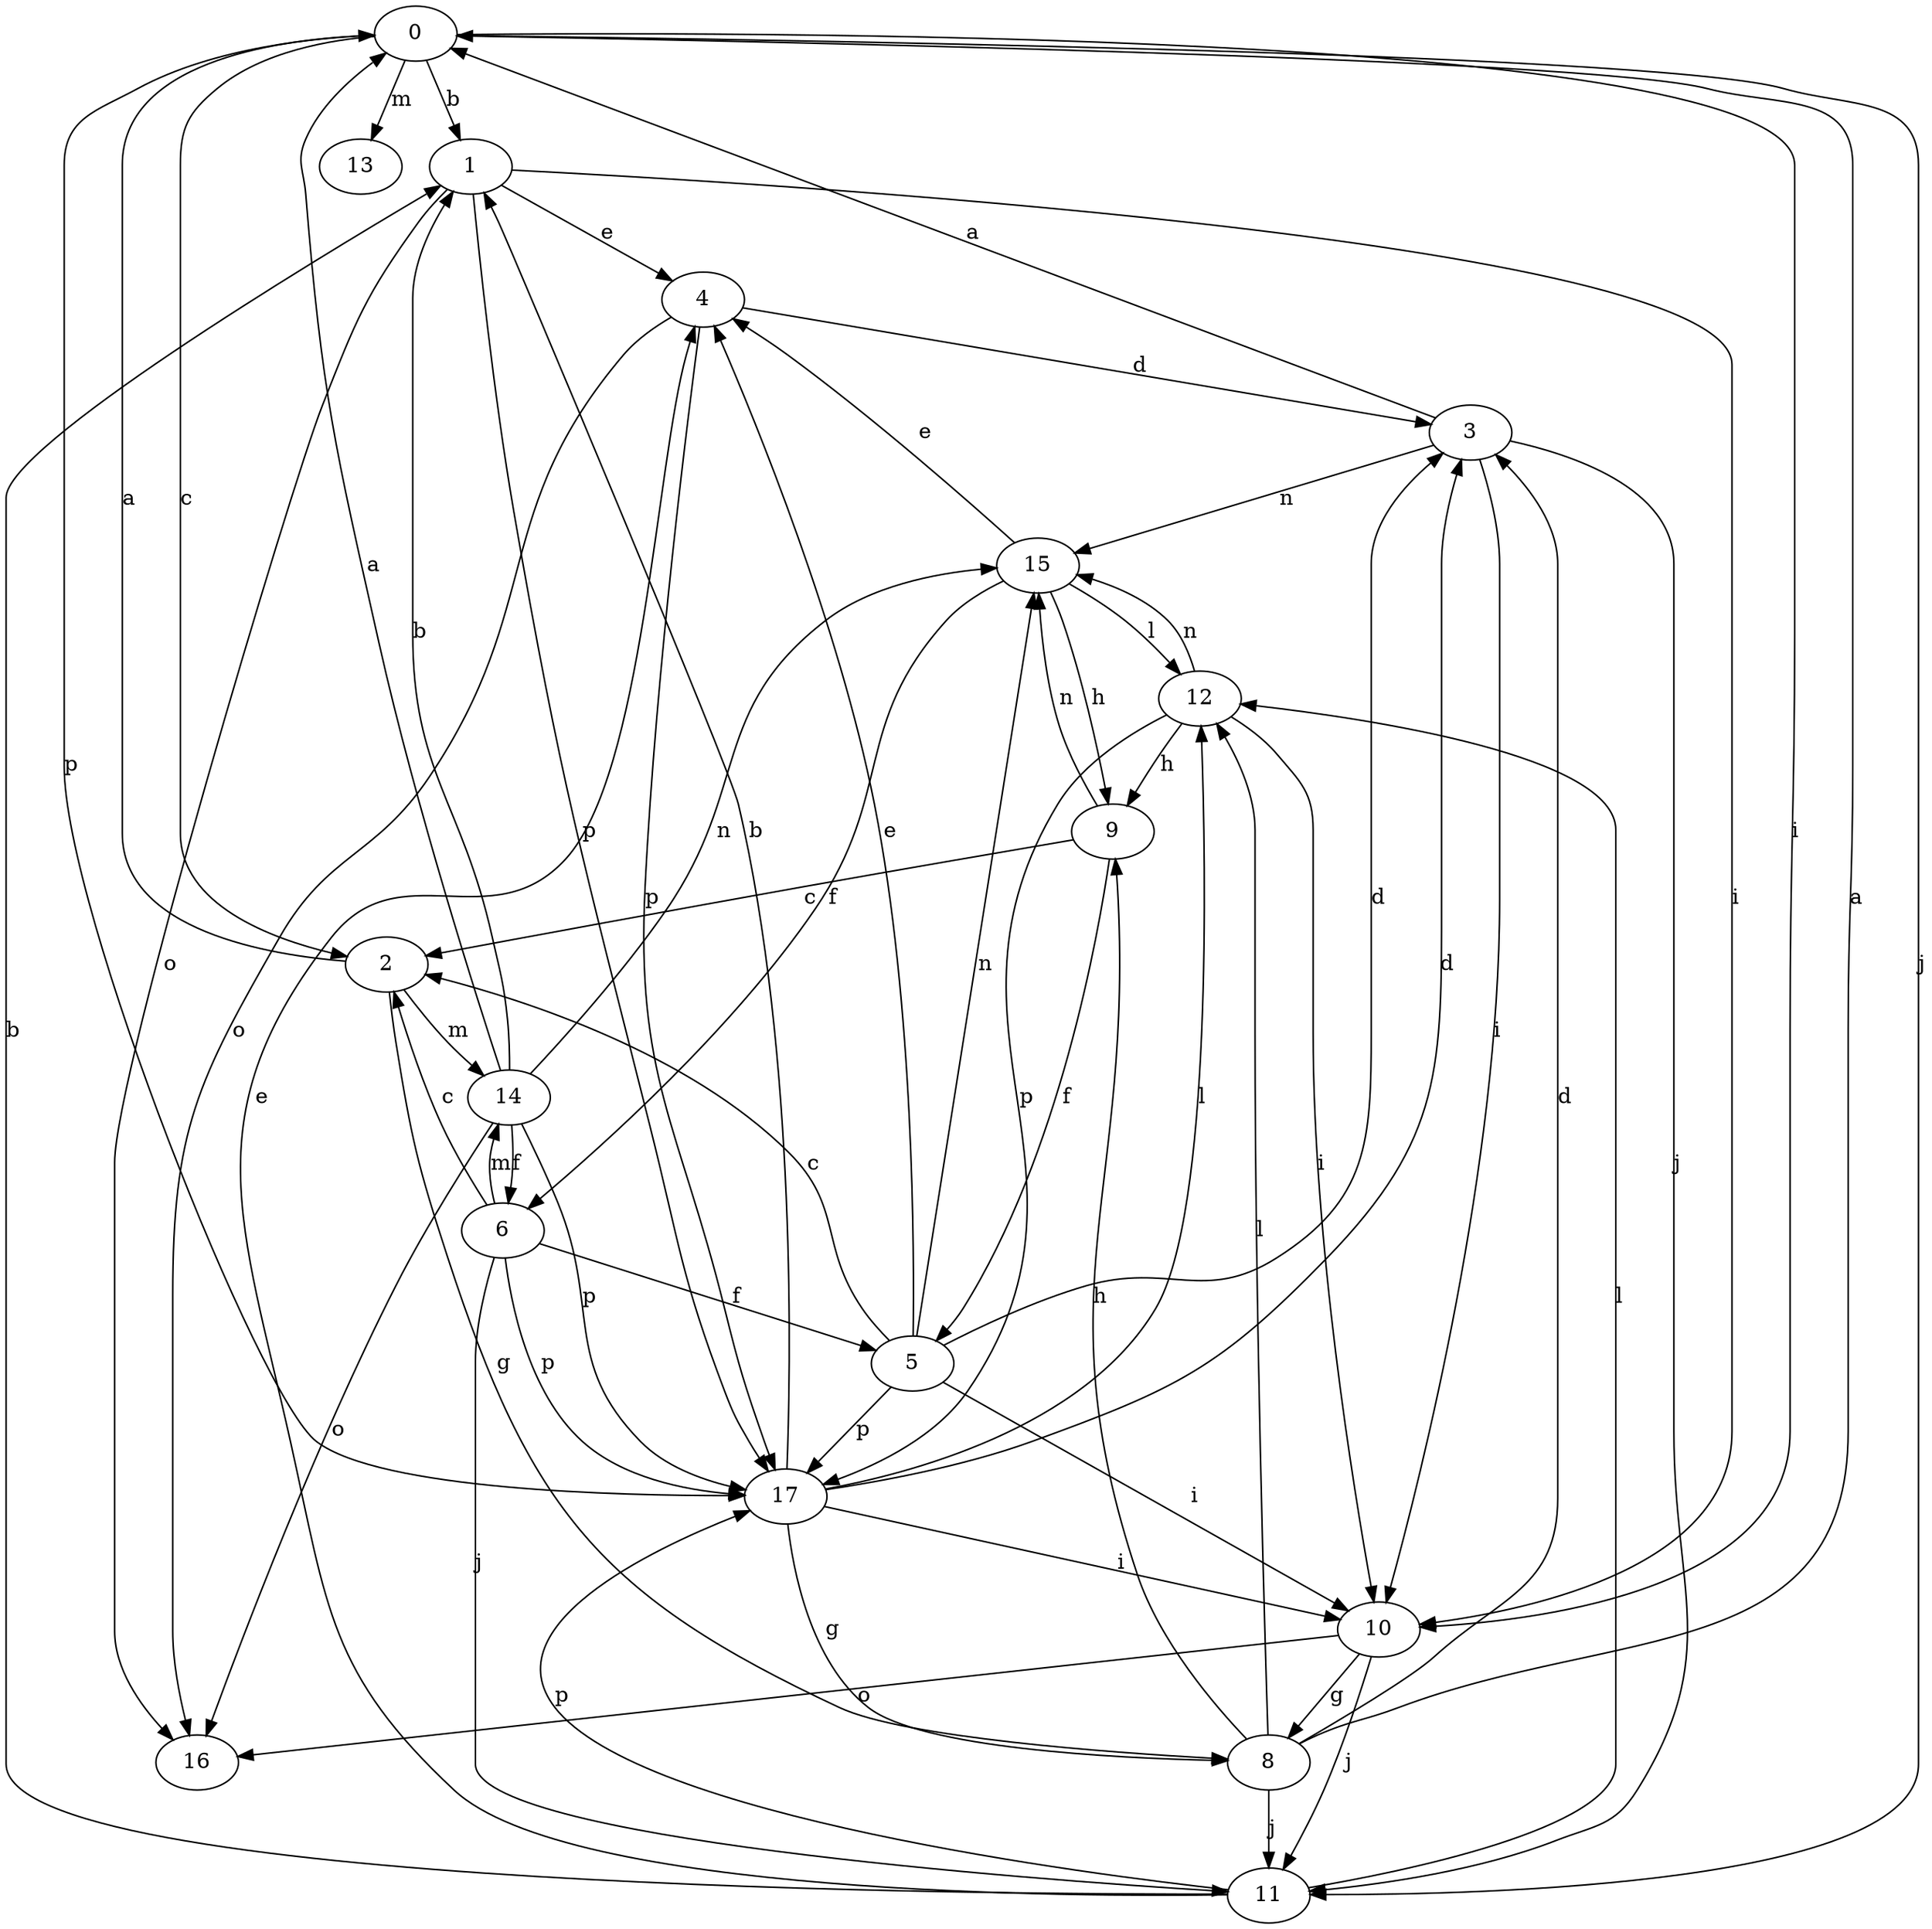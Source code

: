 strict digraph  {
0;
1;
2;
3;
4;
5;
6;
8;
9;
10;
11;
12;
13;
14;
15;
16;
17;
0 -> 1  [label=b];
0 -> 2  [label=c];
0 -> 10  [label=i];
0 -> 11  [label=j];
0 -> 13  [label=m];
0 -> 17  [label=p];
1 -> 4  [label=e];
1 -> 10  [label=i];
1 -> 16  [label=o];
1 -> 17  [label=p];
2 -> 0  [label=a];
2 -> 8  [label=g];
2 -> 14  [label=m];
3 -> 0  [label=a];
3 -> 10  [label=i];
3 -> 11  [label=j];
3 -> 15  [label=n];
4 -> 3  [label=d];
4 -> 16  [label=o];
4 -> 17  [label=p];
5 -> 2  [label=c];
5 -> 3  [label=d];
5 -> 4  [label=e];
5 -> 10  [label=i];
5 -> 15  [label=n];
5 -> 17  [label=p];
6 -> 2  [label=c];
6 -> 5  [label=f];
6 -> 11  [label=j];
6 -> 14  [label=m];
6 -> 17  [label=p];
8 -> 0  [label=a];
8 -> 3  [label=d];
8 -> 9  [label=h];
8 -> 11  [label=j];
8 -> 12  [label=l];
9 -> 2  [label=c];
9 -> 5  [label=f];
9 -> 15  [label=n];
10 -> 8  [label=g];
10 -> 11  [label=j];
10 -> 16  [label=o];
11 -> 1  [label=b];
11 -> 4  [label=e];
11 -> 12  [label=l];
11 -> 17  [label=p];
12 -> 9  [label=h];
12 -> 10  [label=i];
12 -> 15  [label=n];
12 -> 17  [label=p];
14 -> 0  [label=a];
14 -> 1  [label=b];
14 -> 6  [label=f];
14 -> 15  [label=n];
14 -> 16  [label=o];
14 -> 17  [label=p];
15 -> 4  [label=e];
15 -> 6  [label=f];
15 -> 9  [label=h];
15 -> 12  [label=l];
17 -> 1  [label=b];
17 -> 3  [label=d];
17 -> 8  [label=g];
17 -> 10  [label=i];
17 -> 12  [label=l];
}
